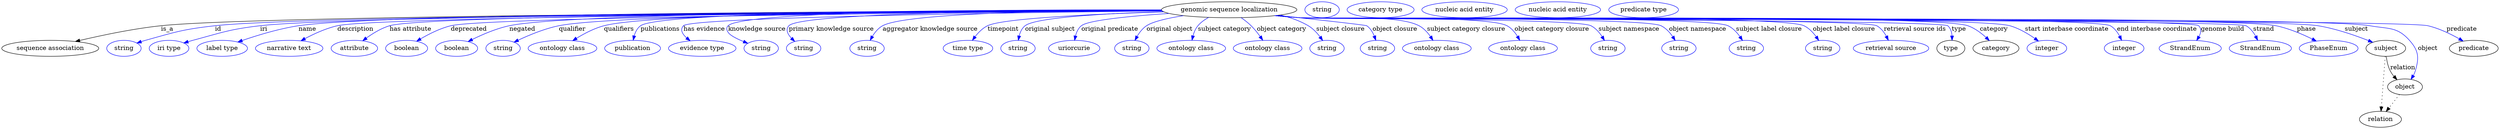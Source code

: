 digraph {
	graph [bb="0,0,5588.1,283"];
	node [label="\N"];
	"genomic sequence localization"	[height=0.5,
		label="genomic sequence localization",
		pos="2746.5,265",
		width=4.2066];
	"sequence association"	[height=0.5,
		pos="108.54,178",
		width=3.015];
	"genomic sequence localization" -> "sequence association"	[label=is_a,
		lp="370.54,221.5",
		pos="e,164.72,193.41 2595.5,263.41 2105.3,261.26 577.74,252.71 356.54,229 294.23,222.32 224.35,207.56 174.68,195.79"];
	id	[color=blue,
		height=0.5,
		label=string,
		pos="273.54,178",
		width=1.0652];
	"genomic sequence localization" -> id	[color=blue,
		label=id,
		lp="483.54,221.5",
		pos="e,302.54,189.95 2595.7,263.37 2122.3,261.18 685.4,252.62 476.54,229 406.55,221.09 389.33,215.13 321.54,196 318.43,195.12 315.24,\
194.15 312.04,193.13",
		style=solid];
	iri	[color=blue,
		height=0.5,
		label="iri type",
		pos="374.54,178",
		width=1.2277];
	"genomic sequence localization" -> iri	[color=blue,
		label=iri,
		lp="585.54,221.5",
		pos="e,407.48,190.09 2595.5,263.32 2136.4,260.99 776.03,252.2 577.54,229 509.74,221.08 493.45,213.78 427.54,196 424.17,195.09 420.7,194.1 \
417.22,193.07",
		style=solid];
	name	[color=blue,
		height=0.5,
		label="label type",
		pos="493.54,178",
		width=1.5707];
	"genomic sequence localization" -> name	[color=blue,
		label=name,
		lp="683.54,221.5",
		pos="e,528.4,192.26 2595.2,263.81 2148,262.91 852.37,257.81 663.54,229 619.94,222.35 571.87,207.47 538,195.66",
		style=solid];
	description	[color=blue,
		height=0.5,
		label="narrative text",
		pos="643.54,178",
		width=2.0943];
	"genomic sequence localization" -> description	[color=blue,
		label=description,
		lp="790.04,221.5",
		pos="e,669.41,195.02 2595.8,263.09 2146,260.15 838.9,249.84 749.54,229 724.45,223.15 698.25,210.86 678.18,199.92",
		style=solid];
	"has attribute"	[color=blue,
		height=0.5,
		label=attribute,
		pos="788.54,178",
		width=1.4443];
	"genomic sequence localization" -> "has attribute"	[color=blue,
		label="has attribute",
		lp="913.54,221.5",
		pos="e,806.92,194.99 2595.4,263.43 2163.3,261.5 948.62,253.88 866.54,229 847.93,223.36 829.5,211.89 815.23,201.36",
		style=solid];
	deprecated	[color=blue,
		height=0.5,
		label=boolean,
		pos="905.54,178",
		width=1.2999];
	"genomic sequence localization" -> deprecated	[color=blue,
		label=deprecated,
		lp="1044,221.5",
		pos="e,927.74,194.03 2596,262.81 2186.8,259.33 1080,248.19 1003.5,229 979.66,223.01 954.98,210.37 936.36,199.3",
		style=solid];
	negated	[color=blue,
		height=0.5,
		label=boolean,
		pos="1017.5,178",
		width=1.2999];
	"genomic sequence localization" -> negated	[color=blue,
		label=negated,
		lp="1163.5,221.5",
		pos="e,1043.1,193.3 2595.1,263.99 2221.2,263.5 1274.6,259.25 1134.5,229 1105.5,222.73 1074.7,209.25 1052,197.86",
		style=solid];
	qualifier	[color=blue,
		height=0.5,
		label=string,
		pos="1120.5,178",
		width=1.0652];
	"genomic sequence localization" -> qualifier	[color=blue,
		label=qualifier,
		lp="1275.5,221.5",
		pos="e,1145.1,191.89 2595.5,263.53 2240.9,261.98 1375,255.5 1245.5,229 1213.4,222.42 1178.9,208.02 1154.3,196.36",
		style=solid];
	qualifiers	[color=blue,
		height=0.5,
		label="ontology class",
		pos="1253.5,178",
		width=2.1304];
	"genomic sequence localization" -> qualifiers	[color=blue,
		label=qualifiers,
		lp="1380,221.5",
		pos="e,1276.3,195.21 2595.2,264.18 2257.9,264.02 1464.5,260.26 1346.5,229 1324.7,223.2 1302.3,211.36 1284.9,200.66",
		style=solid];
	publications	[color=blue,
		height=0.5,
		label=publication,
		pos="1410.5,178",
		width=1.7332];
	"genomic sequence localization" -> publications	[color=blue,
		label=publications,
		lp="1472.5,221.5",
		pos="e,1411.9,196.32 2595.1,264.52 2258.6,265.05 1475.1,262.64 1428.5,229 1421.1,223.64 1416.8,214.93 1414.2,206.26",
		style=solid];
	"has evidence"	[color=blue,
		height=0.5,
		label="evidence type",
		pos="1566.5,178",
		width=2.0943];
	"genomic sequence localization" -> "has evidence"	[color=blue,
		label="has evidence",
		lp="1571,221.5",
		pos="e,1539.5,195.05 2596.6,262.41 2274.3,258.63 1543,247.97 1524.5,229 1516.2,220.38 1521.9,210.33 1531.5,201.51",
		style=solid];
	"knowledge source"	[color=blue,
		height=0.5,
		label=string,
		pos="1698.5,178",
		width=1.0652];
	"genomic sequence localization" -> "knowledge source"	[color=blue,
		label="knowledge source",
		lp="1689,221.5",
		pos="e,1668.4,189.48 2594.9,264.79 2296.2,265.58 1657.7,263.24 1624.5,229 1619.9,224.21 1621,219.63 1624.5,214 1628.8,207.24 1643.7,199.65 \
1658.9,193.28",
		style=solid];
	"primary knowledge source"	[color=blue,
		height=0.5,
		label=string,
		pos="1793.5,178",
		width=1.0652];
	"genomic sequence localization" -> "primary knowledge source"	[color=blue,
		label="primary knowledge source",
		lp="1855.5,221.5",
		pos="e,1773.6,193.59 2595.2,264.07 2325.9,263.45 1789,258.48 1760.5,229 1752.4,220.61 1757.8,209.99 1766.3,200.7",
		style=solid];
	"aggregator knowledge source"	[color=blue,
		height=0.5,
		label=string,
		pos="1935.5,178",
		width=1.0652];
	"genomic sequence localization" -> "aggregator knowledge source"	[color=blue,
		label="aggregator knowledge source",
		lp="2077,221.5",
		pos="e,1942.6,196.09 2595.2,264.3 2384.8,263.64 2023.6,258.19 1970.5,229 1960.8,223.64 1953.2,214.27 1947.5,205.07",
		style=solid];
	timepoint	[color=blue,
		height=0.5,
		label="time type",
		pos="2161.5,178",
		width=1.5346];
	"genomic sequence localization" -> timepoint	[color=blue,
		label=timepoint,
		lp="2240.5,221.5",
		pos="e,2171.5,196.1 2600.2,260.27 2452.1,255.58 2240.1,246.01 2205.5,229 2194.3,223.48 2184.7,213.68 2177.4,204.21",
		style=solid];
	"original subject"	[color=blue,
		height=0.5,
		label=string,
		pos="2273.5,178",
		width=1.0652];
	"genomic sequence localization" -> "original subject"	[color=blue,
		label="original subject",
		lp="2345.5,221.5",
		pos="e,2274.3,196.11 2599.1,260.83 2474.9,256.84 2313.6,248.04 2289.5,229 2282.4,223.39 2278.4,214.63 2276.2,205.99",
		style=solid];
	"original predicate"	[color=blue,
		height=0.5,
		label=uriorcurie,
		pos="2399.5,178",
		width=1.5887];
	"genomic sequence localization" -> "original predicate"	[color=blue,
		label="original predicate",
		lp="2479,221.5",
		pos="e,2400.4,196.02 2612.1,256.69 2527.4,250.91 2431.1,241.68 2415.5,229 2408.5,223.29 2404.5,214.5 2402.3,205.87",
		style=solid];
	"original object"	[color=blue,
		height=0.5,
		label=string,
		pos="2528.5,178",
		width=1.0652];
	"genomic sequence localization" -> "original object"	[color=blue,
		label="original object",
		lp="2613,221.5",
		pos="e,2535.5,196.01 2643.8,251.68 2609.2,246.03 2575.8,238.46 2561.5,229 2552.7,223.1 2545.6,213.92 2540.3,205.02",
		style=solid];
	"subject category"	[color=blue,
		height=0.5,
		label="ontology class",
		pos="2661.5,178",
		width=2.1304];
	"genomic sequence localization" -> "subject category"	[color=blue,
		label="subject category",
		lp="2736,221.5",
		pos="e,2663.3,196.38 2700.5,247.75 2691.6,242.87 2683,236.69 2676.5,229 2671.1,222.56 2667.7,214.22 2665.5,206.2",
		style=solid];
	"object category"	[color=blue,
		height=0.5,
		label="ontology class",
		pos="2832.5,178",
		width=2.1304];
	"genomic sequence localization" -> "object category"	[color=blue,
		label="object category",
		lp="2864,221.5",
		pos="e,2821.7,196.26 2773.2,247.26 2780.8,241.88 2788.8,235.6 2795.5,229 2803,221.69 2810.1,212.79 2816,204.54",
		style=solid];
	"subject closure"	[color=blue,
		height=0.5,
		label=string,
		pos="2965.5,178",
		width=1.0652];
	"genomic sequence localization" -> "subject closure"	[color=blue,
		label="subject closure",
		lp="2996,221.5",
		pos="e,2955.9,195.52 2861.2,253.08 2882.9,247.83 2904.7,240.15 2923.5,229 2934,222.82 2943.1,213.05 2950.1,203.78",
		style=solid];
	"object closure"	[color=blue,
		height=0.5,
		label=string,
		pos="3078.5,178",
		width=1.0652];
	"genomic sequence localization" -> "object closure"	[color=blue,
		label="object closure",
		lp="3117.5,221.5",
		pos="e,3074.8,196.17 2854.5,252.33 2942.5,242.74 3052.4,230.49 3054.5,229 3062.4,223.4 3067.8,214.52 3071.4,205.79",
		style=solid];
	"subject category closure"	[color=blue,
		height=0.5,
		label="ontology class",
		pos="3211.5,178",
		width=2.1304];
	"genomic sequence localization" -> "subject category closure"	[color=blue,
		label="subject category closure",
		lp="3277,221.5",
		pos="e,3202.8,196.05 2853,252.19 2871.2,250.34 2889.9,248.53 2907.5,247 2966.1,241.91 3119.4,256.26 3171.5,229 3182,223.53 3190.6,214.01 \
3197.2,204.73",
		style=solid];
	"object category closure"	[color=blue,
		height=0.5,
		label="ontology class",
		pos="3404.5,178",
		width=2.1304];
	"genomic sequence localization" -> "object category closure"	[color=blue,
		label="object category closure",
		lp="3469,221.5",
		pos="e,3397.2,196.13 2851.2,251.93 2870,250.06 2889.3,248.32 2907.5,247 2958.7,243.31 3323.4,253.26 3368.5,229 3378.5,223.63 3386.4,214.12 \
3392.2,204.83",
		style=solid];
	"subject namespace"	[color=blue,
		height=0.5,
		label=string,
		pos="3594.5,178",
		width=1.0652];
	"genomic sequence localization" -> "subject namespace"	[color=blue,
		label="subject namespace",
		lp="3641.5,221.5",
		pos="e,3586.8,195.71 2850.4,251.84 2869.4,249.96 2889,248.23 2907.5,247 2943.5,244.6 3524.5,245.47 3556.5,229 3567,223.64 3575.4,213.95 \
3581.6,204.52",
		style=solid];
	"object namespace"	[color=blue,
		height=0.5,
		label=string,
		pos="3753.5,178",
		width=1.0652];
	"genomic sequence localization" -> "object namespace"	[color=blue,
		label="object namespace",
		lp="3795.5,221.5",
		pos="e,3745.2,195.75 2849.9,251.8 2869.1,249.91 2888.9,248.19 2907.5,247 2952.2,244.15 3673.4,248.85 3713.5,229 3724.4,223.64 3733.2,\
213.82 3739.8,204.29",
		style=solid];
	"subject label closure"	[color=blue,
		height=0.5,
		label=string,
		pos="3904.5,178",
		width=1.0652];
	"genomic sequence localization" -> "subject label closure"	[color=blue,
		label="subject label closure",
		lp="3955.5,221.5",
		pos="e,3895.9,195.78 2849.5,251.79 2868.8,249.89 2888.7,248.17 2907.5,247 2960.6,243.71 3815.7,252.17 3863.5,229 3874.5,223.68 3883.6,\
213.86 3890.3,204.32",
		style=solid];
	"object label closure"	[color=blue,
		height=0.5,
		label=string,
		pos="4075.5,178",
		width=1.0652];
	"genomic sequence localization" -> "object label closure"	[color=blue,
		label="object label closure",
		lp="4123,221.5",
		pos="e,4066.6,195.8 2849.5,251.75 2868.8,249.85 2888.7,248.14 2907.5,247 2970,243.21 3977,255.88 4033.5,229 4044.7,223.71 4053.9,213.89 \
4060.9,204.35",
		style=solid];
	"retrieval source ids"	[color=blue,
		height=0.5,
		label="retrieval source",
		pos="4228.5,178",
		width=2.347];
	"genomic sequence localization" -> "retrieval source ids"	[color=blue,
		label="retrieval source ids",
		lp="4282,221.5",
		pos="e,4222.6,196.17 2849.5,251.72 2868.8,249.82 2888.7,248.12 2907.5,247 2943.3,244.87 4165.2,246.41 4196.5,229 4206,223.74 4213.1,214.38 \
4218.1,205.17",
		style=solid];
	type	[height=0.5,
		pos="4362.5,178",
		width=0.86659];
	"genomic sequence localization" -> type	[color=blue,
		label=type,
		lp="4380.5,221.5",
		pos="e,4365.2,195.98 2849.1,251.74 2868.5,249.82 2888.6,248.12 2907.5,247 2927.6,245.82 4340.4,242.29 4355.5,229 4362,223.32 4364.5,214.65 \
4365.2,206.11",
		style=solid];
	category	[height=0.5,
		pos="4463.5,178",
		width=1.4263];
	"genomic sequence localization" -> category	[color=blue,
		label=category,
		lp="4459,221.5",
		pos="e,4448.8,195.47 2849.1,251.73 2868.5,249.82 2888.6,248.11 2907.5,247 2990.3,242.14 4322.4,256.78 4400.5,229 4415.8,223.58 4430.1,\
212.82 4441.3,202.67",
		style=solid];
	"start interbase coordinate"	[color=blue,
		height=0.5,
		label=integer,
		pos="4577.5,178",
		width=1.2277];
	"genomic sequence localization" -> "start interbase coordinate"	[color=blue,
		label="start interbase coordinate",
		lp="4622,221.5",
		pos="e,4558.8,194.31 2849.1,251.72 2868.5,249.81 2888.6,248.1 2907.5,247 2995.6,241.87 4409.7,253.09 4494.5,229 4514.7,223.27 4534.9,\
211.28 4550.3,200.48",
		style=solid];
	"end interbase coordinate"	[color=blue,
		height=0.5,
		label=integer,
		pos="4750.5,178",
		width=1.2277];
	"genomic sequence localization" -> "end interbase coordinate"	[color=blue,
		label="end interbase coordinate",
		lp="4824,221.5",
		pos="e,4744.9,196.17 2849.1,251.7 2868.5,249.79 2888.6,248.09 2907.5,247 2957.8,244.1 4675.7,253.7 4719.5,229 4728.8,223.79 4735.6,214.58 \
4740.5,205.46",
		style=solid];
	"genome build"	[color=blue,
		height=0.5,
		label=StrandEnum,
		pos="4898.5,178",
		width=1.9318];
	"genomic sequence localization" -> "genome build"	[color=blue,
		label="genome build",
		lp="4971,221.5",
		pos="e,4913,195.75 2849.1,251.68 2868.5,249.78 2888.6,248.08 2907.5,247 2935.4,245.41 4897.9,248.83 4917.5,229 4924.1,222.34 4922.6,213.16 \
4918.3,204.48",
		style=solid];
	strand	[color=blue,
		height=0.5,
		label=StrandEnum,
		pos="5055.5,178",
		width=1.9318];
	"genomic sequence localization" -> strand	[color=blue,
		label=strand,
		lp="5063,221.5",
		pos="e,5049.6,196.19 2849.1,251.68 2868.5,249.77 2888.6,248.08 2907.5,247 2936.9,245.33 4997.8,243.22 5023.5,229 5033,223.76 5040.1,214.41 \
5045.2,205.2",
		style=solid];
	phase	[color=blue,
		height=0.5,
		label=PhaseEnum,
		pos="5208.5,178",
		width=1.8234];
	"genomic sequence localization" -> phase	[color=blue,
		label=phase,
		lp="5159,221.5",
		pos="e,5180.9,194.37 2849.1,251.67 2868.5,249.77 2888.6,248.08 2907.5,247 3028.6,240.12 4971.8,253.63 5090.5,229 5119.1,223.08 5149.3,\
210.13 5172,198.9",
		style=solid];
	subject	[height=0.5,
		pos="5336.5,178",
		width=1.2277];
	"genomic sequence localization" -> subject	[color=blue,
		label=subject,
		lp="5270.5,221.5",
		pos="e,5307.2,191.67 2849.1,251.67 2868.5,249.76 2888.6,248.07 2907.5,247 3033.8,239.85 5059.7,249.51 5184.5,229 5224.2,222.48 5267.7,\
207.33 5297.9,195.41",
		style=solid];
	object	[height=0.5,
		pos="5379.5,91",
		width=1.0832];
	"genomic sequence localization" -> object	[color=blue,
		label=object,
		lp="5430.5,178",
		pos="e,5392.9,108.09 2848.6,251.7 2868.2,249.78 2888.5,248.08 2907.5,247 3040.3,239.51 5169.8,252.97 5300.5,229 5342,221.39 5361.5,227.55 \
5389.5,196 5410.3,172.66 5411.5,156.9 5402.5,127 5401.5,123.55 5400,120.13 5398.3,116.85",
		style=solid];
	predicate	[height=0.5,
		pos="5533.5,178",
		width=1.5165];
	"genomic sequence localization" -> predicate	[color=blue,
		label=predicate,
		lp="5506.5,221.5",
		pos="e,5509.7,194.37 2848.6,251.7 2868.2,249.78 2888.5,248.07 2907.5,247 2977.5,243.07 5362.3,244.95 5430.5,229 5455.4,223.18 5481.3,\
210.59 5500.9,199.5",
		style=solid];
	association_type	[color=blue,
		height=0.5,
		label=string,
		pos="2954.5,265",
		width=1.0652];
	association_category	[color=blue,
		height=0.5,
		label="category type",
		pos="3085.5,265",
		width=2.0762];
	subject -> object	[label=relation,
		lp="5374.5,134.5",
		pos="e,5361.6,107.23 5337.6,159.55 5338.8,149.57 5341.3,137.07 5346.5,127 5348.8,122.68 5351.7,118.52 5354.9,114.66"];
	relation	[height=0.5,
		pos="5324.5,18",
		width=1.2999];
	subject -> relation	[pos="e,5325.8,36.188 5335.2,159.79 5333.2,132.48 5329.1,78.994 5326.6,46.38",
		style=dotted];
	"genomic sequence localization_subject"	[color=blue,
		height=0.5,
		label="nucleic acid entity",
		pos="3273.5,265",
		width=2.6539];
	object -> relation	[pos="e,5337.4,35.54 5367.1,73.889 5360.1,64.939 5351.4,53.617 5343.6,43.584",
		style=dotted];
	"genomic sequence localization_object"	[color=blue,
		height=0.5,
		label="nucleic acid entity",
		pos="3482.5,265",
		width=2.6539];
	"genomic sequence localization_predicate"	[color=blue,
		height=0.5,
		label="predicate type",
		pos="3674.5,265",
		width=2.1665];
}
